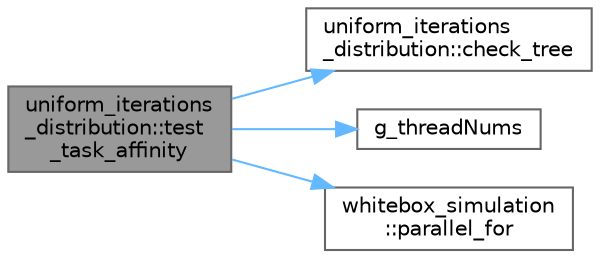 digraph "uniform_iterations_distribution::test_task_affinity"
{
 // LATEX_PDF_SIZE
  bgcolor="transparent";
  edge [fontname=Helvetica,fontsize=10,labelfontname=Helvetica,labelfontsize=10];
  node [fontname=Helvetica,fontsize=10,shape=box,height=0.2,width=0.4];
  rankdir="LR";
  Node1 [id="Node000001",label="uniform_iterations\l_distribution::test\l_task_affinity",height=0.2,width=0.4,color="gray40", fillcolor="grey60", style="filled", fontcolor="black",tooltip=" "];
  Node1 -> Node2 [id="edge1_Node000001_Node000002",color="steelblue1",style="solid",tooltip=" "];
  Node2 [id="Node000002",label="uniform_iterations\l_distribution::check_tree",height=0.2,width=0.4,color="grey40", fillcolor="white", style="filled",URL="$namespaceuniform__iterations__distribution.html#aa1ffd505f9d61dbe090e5d7f60c2e930",tooltip=" "];
  Node1 -> Node3 [id="edge2_Node000001_Node000003",color="steelblue1",style="solid",tooltip=" "];
  Node3 [id="Node000003",label="g_threadNums",height=0.2,width=0.4,color="grey40", fillcolor="white", style="filled",URL="$test__partitioner__whitebox_8h.html#a77c7fe980c452d5f375478989f5ec3c3",tooltip=" "];
  Node1 -> Node4 [id="edge3_Node000001_Node000004",color="steelblue1",style="solid",tooltip=" "];
  Node4 [id="Node000004",label="whitebox_simulation\l::parallel_for",height=0.2,width=0.4,color="grey40", fillcolor="white", style="filled",URL="$namespacewhitebox__simulation.html#aa4f3e6e60e4c0db1a731c19cae950cdb",tooltip=" "];
}
